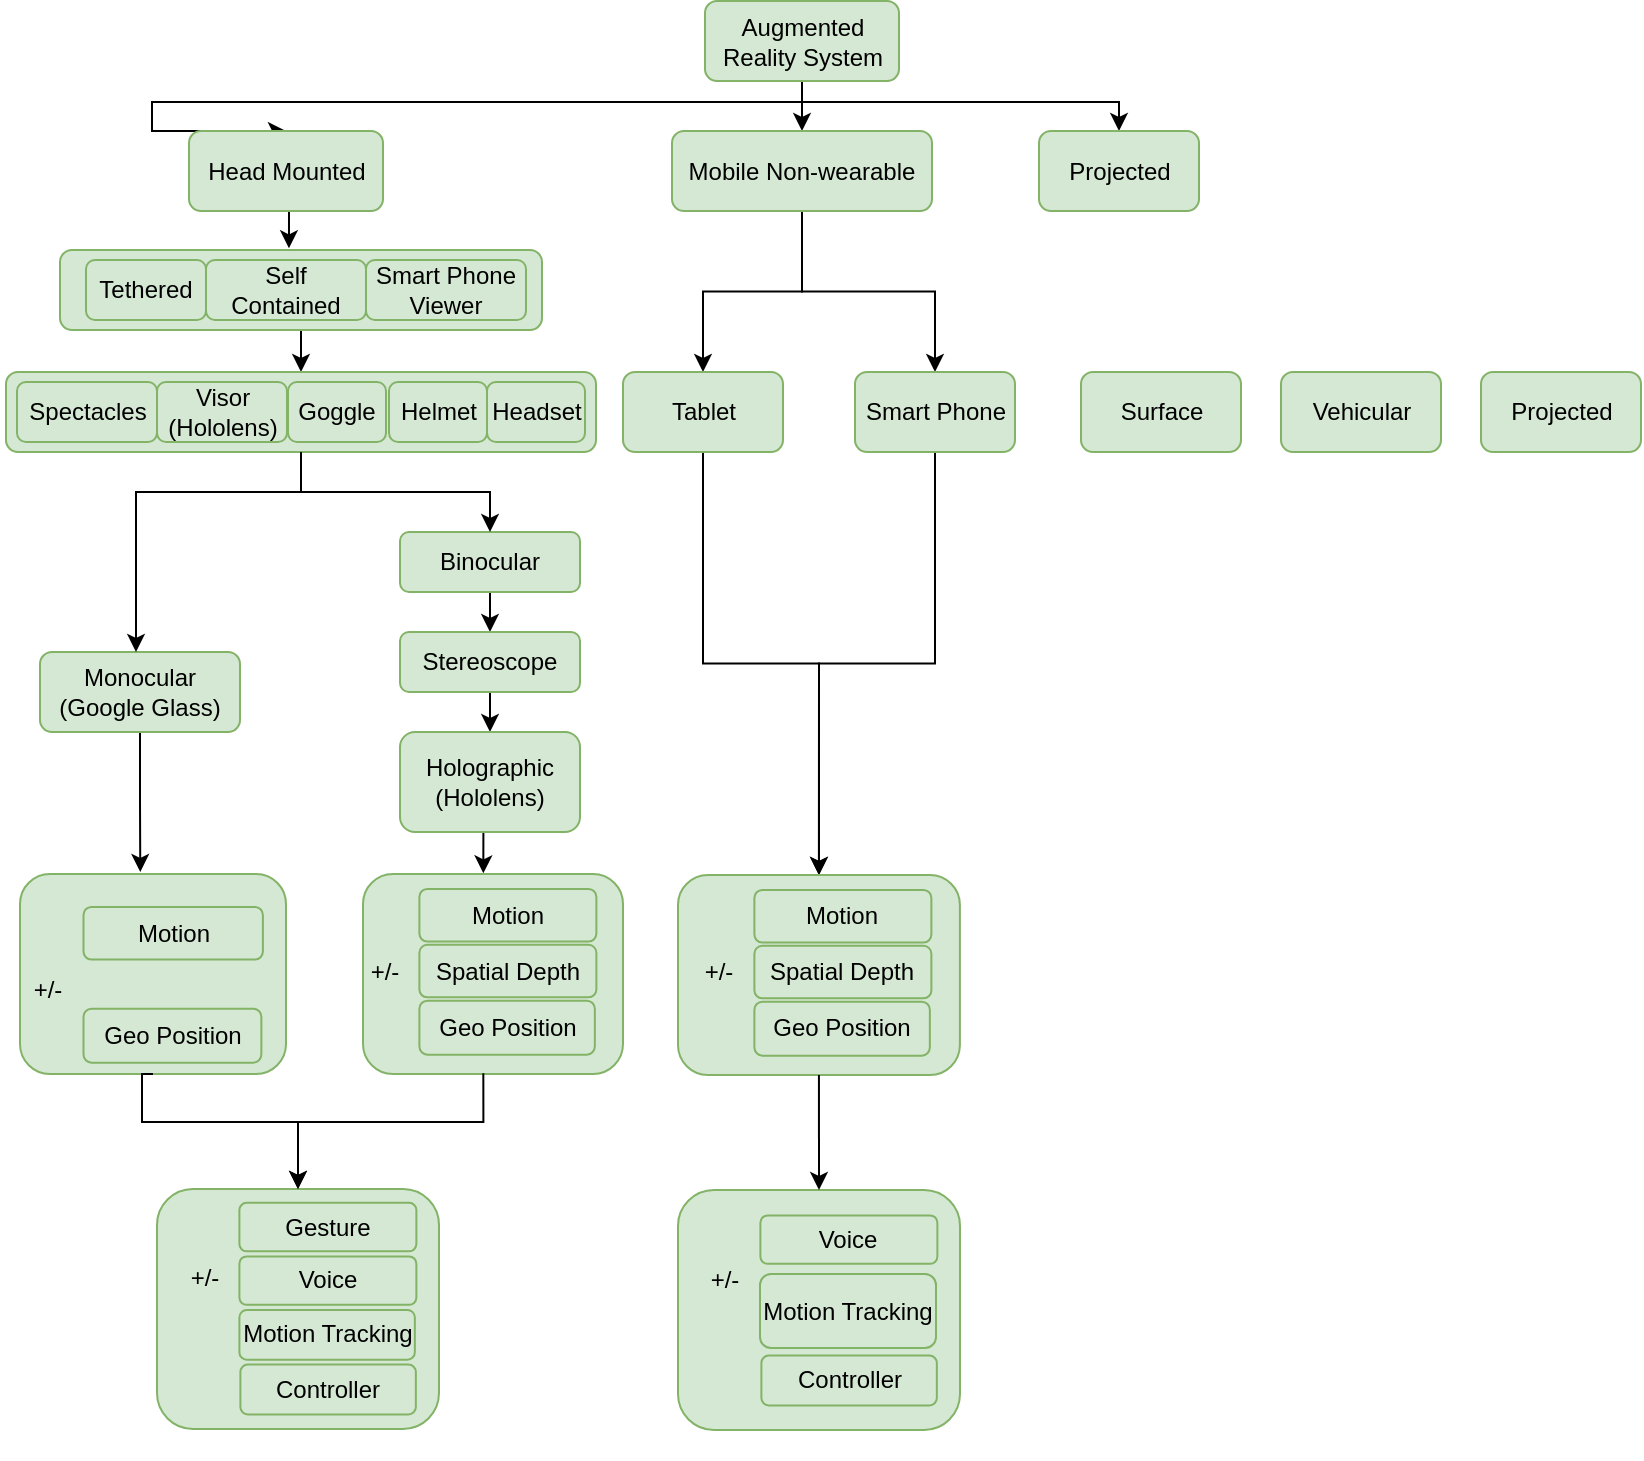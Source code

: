 <mxfile version="10.8.9" type="github"><diagram id="5TIKYM5dXn2SGyg6p6yH" name="Page-1"><mxGraphModel dx="1220" dy="1812" grid="1" gridSize="10" guides="1" tooltips="1" connect="1" arrows="1" fold="1" page="1" pageScale="1" pageWidth="827" pageHeight="1169" math="0" shadow="0"><root><mxCell id="0"/><mxCell id="1" parent="0"/><mxCell id="D5JC9058XjDMy4aqYF9T-18" style="edgeStyle=orthogonalEdgeStyle;rounded=0;orthogonalLoop=1;jettySize=auto;html=1;exitX=0.5;exitY=1;exitDx=0;exitDy=0;entryX=0.5;entryY=0;entryDx=0;entryDy=0;" edge="1" parent="1" source="CAWZZHjb0KEW7NAQgctz-1" target="CAWZZHjb0KEW7NAQgctz-3"><mxGeometry relative="1" as="geometry"/></mxCell><mxCell id="D5JC9058XjDMy4aqYF9T-19" style="edgeStyle=orthogonalEdgeStyle;rounded=0;orthogonalLoop=1;jettySize=auto;html=1;exitX=0.5;exitY=1;exitDx=0;exitDy=0;entryX=0.5;entryY=0;entryDx=0;entryDy=0;" edge="1" parent="1" source="CAWZZHjb0KEW7NAQgctz-1" target="CAWZZHjb0KEW7NAQgctz-2"><mxGeometry relative="1" as="geometry"><Array as="points"><mxPoint x="403" y="50"/><mxPoint x="78" y="50"/><mxPoint x="78" y="65"/></Array></mxGeometry></mxCell><mxCell id="D5JC9058XjDMy4aqYF9T-20" style="edgeStyle=orthogonalEdgeStyle;rounded=0;orthogonalLoop=1;jettySize=auto;html=1;exitX=0.5;exitY=1;exitDx=0;exitDy=0;entryX=0.5;entryY=0;entryDx=0;entryDy=0;" edge="1" parent="1" source="CAWZZHjb0KEW7NAQgctz-1" target="CAWZZHjb0KEW7NAQgctz-4"><mxGeometry relative="1" as="geometry"><Array as="points"><mxPoint x="403" y="50"/><mxPoint x="561" y="50"/></Array></mxGeometry></mxCell><mxCell id="CAWZZHjb0KEW7NAQgctz-1" value="Augmented Reality System" style="rounded=1;whiteSpace=wrap;html=1;fillColor=#d5e8d4;strokeColor=#82b366;" parent="1" vertex="1"><mxGeometry x="354.5" y="-0.5" width="97" height="40" as="geometry"/></mxCell><mxCell id="D5JC9058XjDMy4aqYF9T-21" style="edgeStyle=orthogonalEdgeStyle;rounded=0;orthogonalLoop=1;jettySize=auto;html=1;exitX=0.5;exitY=1;exitDx=0;exitDy=0;entryX=0.475;entryY=-0.021;entryDx=0;entryDy=0;entryPerimeter=0;" edge="1" parent="1" source="CAWZZHjb0KEW7NAQgctz-2" target="D5JC9058XjDMy4aqYF9T-9"><mxGeometry relative="1" as="geometry"/></mxCell><mxCell id="CAWZZHjb0KEW7NAQgctz-2" value="Head Mounted" style="rounded=1;whiteSpace=wrap;html=1;fillColor=#d5e8d4;strokeColor=#82b366;" parent="1" vertex="1"><mxGeometry x="96.5" y="64.5" width="97" height="40" as="geometry"/></mxCell><mxCell id="D5JC9058XjDMy4aqYF9T-81" style="edgeStyle=orthogonalEdgeStyle;rounded=0;orthogonalLoop=1;jettySize=auto;html=1;exitX=0.5;exitY=1;exitDx=0;exitDy=0;entryX=0.5;entryY=0;entryDx=0;entryDy=0;" edge="1" parent="1" source="CAWZZHjb0KEW7NAQgctz-3" target="D5JC9058XjDMy4aqYF9T-6"><mxGeometry relative="1" as="geometry"/></mxCell><mxCell id="D5JC9058XjDMy4aqYF9T-82" style="edgeStyle=orthogonalEdgeStyle;rounded=0;orthogonalLoop=1;jettySize=auto;html=1;exitX=0.5;exitY=1;exitDx=0;exitDy=0;entryX=0.5;entryY=0;entryDx=0;entryDy=0;" edge="1" parent="1" source="CAWZZHjb0KEW7NAQgctz-3" target="D5JC9058XjDMy4aqYF9T-7"><mxGeometry relative="1" as="geometry"/></mxCell><mxCell id="CAWZZHjb0KEW7NAQgctz-3" value="Mobile Non-wearable" style="rounded=1;whiteSpace=wrap;html=1;fillColor=#d5e8d4;strokeColor=#82b366;" parent="1" vertex="1"><mxGeometry x="338" y="64.5" width="130" height="40" as="geometry"/></mxCell><mxCell id="CAWZZHjb0KEW7NAQgctz-4" value="Projected" style="rounded=1;whiteSpace=wrap;html=1;fillColor=#d5e8d4;strokeColor=#82b366;" parent="1" vertex="1"><mxGeometry x="521.5" y="64.5" width="80" height="40" as="geometry"/></mxCell><mxCell id="D5JC9058XjDMy4aqYF9T-3" value="Surface" style="rounded=1;whiteSpace=wrap;html=1;fillColor=#d5e8d4;strokeColor=#82b366;" vertex="1" parent="1"><mxGeometry x="542.5" y="185" width="80" height="40" as="geometry"/></mxCell><mxCell id="D5JC9058XjDMy4aqYF9T-4" value="Vehicular" style="rounded=1;whiteSpace=wrap;html=1;fillColor=#d5e8d4;strokeColor=#82b366;" vertex="1" parent="1"><mxGeometry x="642.5" y="185" width="80" height="40" as="geometry"/></mxCell><mxCell id="D5JC9058XjDMy4aqYF9T-5" value="Projected" style="rounded=1;whiteSpace=wrap;html=1;fillColor=#d5e8d4;strokeColor=#82b366;" vertex="1" parent="1"><mxGeometry x="742.5" y="185" width="80" height="40" as="geometry"/></mxCell><mxCell id="D5JC9058XjDMy4aqYF9T-104" style="edgeStyle=orthogonalEdgeStyle;rounded=0;orthogonalLoop=1;jettySize=auto;html=1;exitX=0.5;exitY=1;exitDx=0;exitDy=0;entryX=0.5;entryY=0;entryDx=0;entryDy=0;" edge="1" parent="1" source="D5JC9058XjDMy4aqYF9T-6" target="D5JC9058XjDMy4aqYF9T-99"><mxGeometry relative="1" as="geometry"/></mxCell><mxCell id="D5JC9058XjDMy4aqYF9T-6" value="Tablet" style="rounded=1;whiteSpace=wrap;html=1;fillColor=#d5e8d4;strokeColor=#82b366;" vertex="1" parent="1"><mxGeometry x="313.5" y="185" width="80" height="40" as="geometry"/></mxCell><mxCell id="D5JC9058XjDMy4aqYF9T-112" style="edgeStyle=orthogonalEdgeStyle;rounded=0;orthogonalLoop=1;jettySize=auto;html=1;exitX=0.5;exitY=1;exitDx=0;exitDy=0;entryX=0.5;entryY=0;entryDx=0;entryDy=0;" edge="1" parent="1" source="D5JC9058XjDMy4aqYF9T-7" target="D5JC9058XjDMy4aqYF9T-99"><mxGeometry relative="1" as="geometry"/></mxCell><mxCell id="D5JC9058XjDMy4aqYF9T-7" value="Smart Phone" style="rounded=1;whiteSpace=wrap;html=1;fillColor=#d5e8d4;strokeColor=#82b366;" vertex="1" parent="1"><mxGeometry x="429.5" y="185" width="80" height="40" as="geometry"/></mxCell><mxCell id="D5JC9058XjDMy4aqYF9T-22" style="edgeStyle=orthogonalEdgeStyle;rounded=0;orthogonalLoop=1;jettySize=auto;html=1;exitX=0.5;exitY=1;exitDx=0;exitDy=0;entryX=0.5;entryY=0;entryDx=0;entryDy=0;" edge="1" parent="1" source="D5JC9058XjDMy4aqYF9T-9" target="D5JC9058XjDMy4aqYF9T-17"><mxGeometry relative="1" as="geometry"/></mxCell><mxCell id="D5JC9058XjDMy4aqYF9T-23" value="" style="group" vertex="1" connectable="0" parent="1"><mxGeometry x="5" y="185" width="295" height="40" as="geometry"/></mxCell><mxCell id="D5JC9058XjDMy4aqYF9T-17" value="" style="rounded=1;whiteSpace=wrap;html=1;fillColor=#d5e8d4;strokeColor=#82b366;" vertex="1" parent="D5JC9058XjDMy4aqYF9T-23"><mxGeometry width="295" height="40" as="geometry"/></mxCell><mxCell id="D5JC9058XjDMy4aqYF9T-8" value="Spectacles" style="rounded=1;whiteSpace=wrap;html=1;fillColor=#d5e8d4;strokeColor=#82b366;" vertex="1" parent="D5JC9058XjDMy4aqYF9T-23"><mxGeometry x="5.5" y="5" width="70" height="30" as="geometry"/></mxCell><mxCell id="D5JC9058XjDMy4aqYF9T-13" value="Visor&lt;br&gt;(Hololens)" style="rounded=1;whiteSpace=wrap;html=1;fillColor=#d5e8d4;strokeColor=#82b366;" vertex="1" parent="D5JC9058XjDMy4aqYF9T-23"><mxGeometry x="75.5" y="5" width="65" height="30" as="geometry"/></mxCell><mxCell id="D5JC9058XjDMy4aqYF9T-14" value="Goggle" style="rounded=1;whiteSpace=wrap;html=1;fillColor=#d5e8d4;strokeColor=#82b366;" vertex="1" parent="D5JC9058XjDMy4aqYF9T-23"><mxGeometry x="141" y="5" width="49" height="30" as="geometry"/></mxCell><mxCell id="D5JC9058XjDMy4aqYF9T-15" value="Helmet" style="rounded=1;whiteSpace=wrap;html=1;fillColor=#d5e8d4;strokeColor=#82b366;" vertex="1" parent="D5JC9058XjDMy4aqYF9T-23"><mxGeometry x="191.5" y="5" width="49" height="30" as="geometry"/></mxCell><mxCell id="D5JC9058XjDMy4aqYF9T-16" value="Headset" style="rounded=1;whiteSpace=wrap;html=1;fillColor=#d5e8d4;strokeColor=#82b366;" vertex="1" parent="D5JC9058XjDMy4aqYF9T-23"><mxGeometry x="240.5" y="5" width="49" height="30" as="geometry"/></mxCell><mxCell id="D5JC9058XjDMy4aqYF9T-24" value="" style="group" vertex="1" connectable="0" parent="1"><mxGeometry x="32" y="124" width="241" height="40" as="geometry"/></mxCell><mxCell id="D5JC9058XjDMy4aqYF9T-9" value="" style="rounded=1;whiteSpace=wrap;html=1;fillColor=#d5e8d4;strokeColor=#82b366;" vertex="1" parent="D5JC9058XjDMy4aqYF9T-24"><mxGeometry width="241" height="40" as="geometry"/></mxCell><mxCell id="D5JC9058XjDMy4aqYF9T-10" value="Tethered" style="rounded=1;whiteSpace=wrap;html=1;fillColor=#d5e8d4;strokeColor=#82b366;" vertex="1" parent="D5JC9058XjDMy4aqYF9T-24"><mxGeometry x="13" y="5" width="60" height="30" as="geometry"/></mxCell><mxCell id="D5JC9058XjDMy4aqYF9T-11" value="Self Contained" style="rounded=1;whiteSpace=wrap;html=1;fillColor=#d5e8d4;strokeColor=#82b366;" vertex="1" parent="D5JC9058XjDMy4aqYF9T-24"><mxGeometry x="73" y="5" width="80" height="30" as="geometry"/></mxCell><mxCell id="D5JC9058XjDMy4aqYF9T-12" value="Smart Phone Viewer" style="rounded=1;whiteSpace=wrap;html=1;fillColor=#d5e8d4;strokeColor=#82b366;" vertex="1" parent="D5JC9058XjDMy4aqYF9T-24"><mxGeometry x="153" y="5" width="80" height="30" as="geometry"/></mxCell><mxCell id="D5JC9058XjDMy4aqYF9T-70" style="edgeStyle=orthogonalEdgeStyle;rounded=0;orthogonalLoop=1;jettySize=auto;html=1;exitX=0.5;exitY=1;exitDx=0;exitDy=0;" edge="1" parent="1" source="D5JC9058XjDMy4aqYF9T-25"><mxGeometry relative="1" as="geometry"><mxPoint x="72.143" y="435" as="targetPoint"/></mxGeometry></mxCell><mxCell id="D5JC9058XjDMy4aqYF9T-25" value="Monocular&lt;br&gt;(Google Glass)&lt;br&gt;" style="rounded=1;whiteSpace=wrap;html=1;fillColor=#d5e8d4;strokeColor=#82b366;" vertex="1" parent="1"><mxGeometry x="22" y="325" width="100" height="40" as="geometry"/></mxCell><mxCell id="D5JC9058XjDMy4aqYF9T-30" style="edgeStyle=orthogonalEdgeStyle;rounded=0;orthogonalLoop=1;jettySize=auto;html=1;exitX=0.5;exitY=1;exitDx=0;exitDy=0;entryX=0.5;entryY=0;entryDx=0;entryDy=0;" edge="1" parent="1" source="D5JC9058XjDMy4aqYF9T-26" target="D5JC9058XjDMy4aqYF9T-27"><mxGeometry relative="1" as="geometry"/></mxCell><mxCell id="D5JC9058XjDMy4aqYF9T-26" value="Binocular" style="rounded=1;whiteSpace=wrap;html=1;fillColor=#d5e8d4;strokeColor=#82b366;" vertex="1" parent="1"><mxGeometry x="202" y="265" width="90" height="30" as="geometry"/></mxCell><mxCell id="D5JC9058XjDMy4aqYF9T-33" style="edgeStyle=orthogonalEdgeStyle;rounded=0;orthogonalLoop=1;jettySize=auto;html=1;exitX=0.5;exitY=1;exitDx=0;exitDy=0;entryX=0.5;entryY=0;entryDx=0;entryDy=0;" edge="1" parent="1" source="D5JC9058XjDMy4aqYF9T-27" target="D5JC9058XjDMy4aqYF9T-32"><mxGeometry relative="1" as="geometry"/></mxCell><mxCell id="D5JC9058XjDMy4aqYF9T-27" value="Stereoscope" style="rounded=1;whiteSpace=wrap;html=1;fillColor=#d5e8d4;strokeColor=#82b366;" vertex="1" parent="1"><mxGeometry x="202" y="315" width="90" height="30" as="geometry"/></mxCell><mxCell id="D5JC9058XjDMy4aqYF9T-28" style="edgeStyle=orthogonalEdgeStyle;rounded=0;orthogonalLoop=1;jettySize=auto;html=1;exitX=0.5;exitY=1;exitDx=0;exitDy=0;" edge="1" parent="1" source="D5JC9058XjDMy4aqYF9T-17" target="D5JC9058XjDMy4aqYF9T-25"><mxGeometry relative="1" as="geometry"><Array as="points"><mxPoint x="153" y="245"/><mxPoint x="70" y="245"/></Array></mxGeometry></mxCell><mxCell id="D5JC9058XjDMy4aqYF9T-31" style="edgeStyle=orthogonalEdgeStyle;rounded=0;orthogonalLoop=1;jettySize=auto;html=1;exitX=0.5;exitY=1;exitDx=0;exitDy=0;entryX=0.5;entryY=0;entryDx=0;entryDy=0;" edge="1" parent="1" source="D5JC9058XjDMy4aqYF9T-17" target="D5JC9058XjDMy4aqYF9T-26"><mxGeometry relative="1" as="geometry"/></mxCell><mxCell id="D5JC9058XjDMy4aqYF9T-66" style="edgeStyle=orthogonalEdgeStyle;rounded=0;orthogonalLoop=1;jettySize=auto;html=1;exitX=0.5;exitY=1;exitDx=0;exitDy=0;entryX=0.5;entryY=0;entryDx=0;entryDy=0;" edge="1" parent="1" source="D5JC9058XjDMy4aqYF9T-32"><mxGeometry relative="1" as="geometry"><mxPoint x="243.667" y="435.667" as="targetPoint"/></mxGeometry></mxCell><mxCell id="D5JC9058XjDMy4aqYF9T-32" value="Holographic&lt;br&gt;(Hololens)&lt;br&gt;" style="rounded=1;whiteSpace=wrap;html=1;fillColor=#d5e8d4;strokeColor=#82b366;" vertex="1" parent="1"><mxGeometry x="202" y="365" width="90" height="50" as="geometry"/></mxCell><mxCell id="D5JC9058XjDMy4aqYF9T-42" value="" style="group" vertex="1" connectable="0" parent="1"><mxGeometry x="103.5" y="436" width="210" height="105" as="geometry"/></mxCell><mxCell id="D5JC9058XjDMy4aqYF9T-34" value="" style="group" vertex="1" connectable="0" parent="D5JC9058XjDMy4aqYF9T-42"><mxGeometry width="210" height="105" as="geometry"/></mxCell><mxCell id="D5JC9058XjDMy4aqYF9T-35" value="" style="rounded=1;whiteSpace=wrap;html=1;fillColor=#d5e8d4;strokeColor=#82b366;" vertex="1" parent="D5JC9058XjDMy4aqYF9T-34"><mxGeometry x="80" width="130" height="100" as="geometry"/></mxCell><mxCell id="D5JC9058XjDMy4aqYF9T-37" value="Motion" style="rounded=1;whiteSpace=wrap;html=1;fillColor=#d5e8d4;strokeColor=#82b366;" vertex="1" parent="D5JC9058XjDMy4aqYF9T-34"><mxGeometry x="108.196" y="7.5" width="88.495" height="26.25" as="geometry"/></mxCell><mxCell id="D5JC9058XjDMy4aqYF9T-38" value="Spatial Depth" style="rounded=1;whiteSpace=wrap;html=1;fillColor=#d5e8d4;strokeColor=#82b366;" vertex="1" parent="D5JC9058XjDMy4aqYF9T-34"><mxGeometry x="108.196" y="35.413" width="88.495" height="26.25" as="geometry"/></mxCell><mxCell id="D5JC9058XjDMy4aqYF9T-39" value="Geo Position" style="rounded=1;whiteSpace=wrap;html=1;fillColor=#d5e8d4;strokeColor=#82b366;" vertex="1" parent="D5JC9058XjDMy4aqYF9T-34"><mxGeometry x="108.196" y="63.326" width="87.732" height="27.0" as="geometry"/></mxCell><mxCell id="D5JC9058XjDMy4aqYF9T-41" value="+/-" style="text;html=1;strokeColor=none;fillColor=none;align=center;verticalAlign=middle;whiteSpace=wrap;rounded=0;" vertex="1" parent="D5JC9058XjDMy4aqYF9T-34"><mxGeometry x="73.167" y="38.5" width="35.238" height="20" as="geometry"/></mxCell><mxCell id="D5JC9058XjDMy4aqYF9T-43" value="" style="group" vertex="1" connectable="0" parent="1"><mxGeometry x="80.5" y="598.5" width="148" height="130" as="geometry"/></mxCell><mxCell id="D5JC9058XjDMy4aqYF9T-44" value="" style="group" vertex="1" connectable="0" parent="D5JC9058XjDMy4aqYF9T-43"><mxGeometry width="148" height="120" as="geometry"/></mxCell><mxCell id="D5JC9058XjDMy4aqYF9T-45" value="" style="rounded=1;whiteSpace=wrap;html=1;fillColor=#d5e8d4;strokeColor=#82b366;" vertex="1" parent="D5JC9058XjDMy4aqYF9T-44"><mxGeometry y="-5" width="141" height="120" as="geometry"/></mxCell><mxCell id="D5JC9058XjDMy4aqYF9T-46" value="Gesture" style="rounded=1;whiteSpace=wrap;html=1;fillColor=#d5e8d4;strokeColor=#82b366;" vertex="1" parent="D5JC9058XjDMy4aqYF9T-44"><mxGeometry x="41.196" y="1.923" width="88.495" height="24.231" as="geometry"/></mxCell><mxCell id="D5JC9058XjDMy4aqYF9T-47" value="Voice" style="rounded=1;whiteSpace=wrap;html=1;fillColor=#d5e8d4;strokeColor=#82b366;" vertex="1" parent="D5JC9058XjDMy4aqYF9T-44"><mxGeometry x="41.196" y="28.689" width="88.495" height="24.231" as="geometry"/></mxCell><mxCell id="D5JC9058XjDMy4aqYF9T-48" value="Motion Tracking" style="rounded=1;whiteSpace=wrap;html=1;fillColor=#d5e8d4;strokeColor=#82b366;" vertex="1" parent="D5JC9058XjDMy4aqYF9T-44"><mxGeometry x="41.196" y="55.455" width="87.732" height="24.923" as="geometry"/></mxCell><mxCell id="D5JC9058XjDMy4aqYF9T-49" value="+/-" style="text;html=1;strokeColor=none;fillColor=none;align=center;verticalAlign=middle;whiteSpace=wrap;rounded=0;" vertex="1" parent="D5JC9058XjDMy4aqYF9T-44"><mxGeometry x="6.167" y="30.538" width="35.238" height="18.462" as="geometry"/></mxCell><mxCell id="D5JC9058XjDMy4aqYF9T-50" value="Controller" style="rounded=1;whiteSpace=wrap;html=1;fillColor=#d5e8d4;strokeColor=#82b366;" vertex="1" parent="D5JC9058XjDMy4aqYF9T-44"><mxGeometry x="41.696" y="82.763" width="87.732" height="24.923" as="geometry"/></mxCell><mxCell id="D5JC9058XjDMy4aqYF9T-59" value="" style="group" vertex="1" connectable="0" parent="1"><mxGeometry x="2" y="445" width="150" height="105" as="geometry"/></mxCell><mxCell id="D5JC9058XjDMy4aqYF9T-60" value="" style="group" vertex="1" connectable="0" parent="D5JC9058XjDMy4aqYF9T-59"><mxGeometry width="150.0" height="105" as="geometry"/></mxCell><mxCell id="D5JC9058XjDMy4aqYF9T-61" value="" style="rounded=1;whiteSpace=wrap;html=1;fillColor=#d5e8d4;strokeColor=#82b366;" vertex="1" parent="D5JC9058XjDMy4aqYF9T-60"><mxGeometry x="10" y="-9" width="133" height="100" as="geometry"/></mxCell><mxCell id="D5JC9058XjDMy4aqYF9T-62" value="Motion" style="rounded=1;whiteSpace=wrap;html=1;fillColor=#d5e8d4;strokeColor=#82b366;" vertex="1" parent="D5JC9058XjDMy4aqYF9T-60"><mxGeometry x="41.753" y="7.5" width="89.691" height="26.25" as="geometry"/></mxCell><mxCell id="D5JC9058XjDMy4aqYF9T-64" value="Geo Position" style="rounded=1;whiteSpace=wrap;html=1;fillColor=#d5e8d4;strokeColor=#82b366;" vertex="1" parent="D5JC9058XjDMy4aqYF9T-60"><mxGeometry x="41.753" y="58.326" width="88.918" height="27.0" as="geometry"/></mxCell><mxCell id="D5JC9058XjDMy4aqYF9T-65" value="+/-" style="text;html=1;strokeColor=none;fillColor=none;align=center;verticalAlign=middle;whiteSpace=wrap;rounded=0;" vertex="1" parent="D5JC9058XjDMy4aqYF9T-60"><mxGeometry x="6.25" y="38.5" width="35.714" height="20" as="geometry"/></mxCell><mxCell id="D5JC9058XjDMy4aqYF9T-78" style="edgeStyle=orthogonalEdgeStyle;rounded=0;orthogonalLoop=1;jettySize=auto;html=1;exitX=0.5;exitY=1;exitDx=0;exitDy=0;entryX=0.5;entryY=0;entryDx=0;entryDy=0;" edge="1" parent="1" source="D5JC9058XjDMy4aqYF9T-61" target="D5JC9058XjDMy4aqYF9T-45"><mxGeometry relative="1" as="geometry"><mxPoint x="73" y="569.5" as="targetPoint"/><Array as="points"><mxPoint x="73" y="560"/><mxPoint x="151" y="560"/></Array></mxGeometry></mxCell><mxCell id="D5JC9058XjDMy4aqYF9T-80" style="edgeStyle=orthogonalEdgeStyle;rounded=0;orthogonalLoop=1;jettySize=auto;html=1;exitX=0.5;exitY=1;exitDx=0;exitDy=0;entryX=0.5;entryY=0;entryDx=0;entryDy=0;" edge="1" parent="1" target="D5JC9058XjDMy4aqYF9T-45"><mxGeometry relative="1" as="geometry"><mxPoint x="243.667" y="535.667" as="sourcePoint"/><Array as="points"><mxPoint x="244" y="560"/><mxPoint x="151" y="560"/></Array></mxGeometry></mxCell><mxCell id="D5JC9058XjDMy4aqYF9T-97" value="" style="group" vertex="1" connectable="0" parent="1"><mxGeometry x="338" y="436.5" width="148" height="105" as="geometry"/></mxCell><mxCell id="D5JC9058XjDMy4aqYF9T-98" value="" style="group" vertex="1" connectable="0" parent="D5JC9058XjDMy4aqYF9T-97"><mxGeometry width="148" height="105" as="geometry"/></mxCell><mxCell id="D5JC9058XjDMy4aqYF9T-99" value="" style="rounded=1;whiteSpace=wrap;html=1;fillColor=#d5e8d4;strokeColor=#82b366;" vertex="1" parent="D5JC9058XjDMy4aqYF9T-98"><mxGeometry x="3" width="140.952" height="100" as="geometry"/></mxCell><mxCell id="D5JC9058XjDMy4aqYF9T-100" value="Motion" style="rounded=1;whiteSpace=wrap;html=1;fillColor=#d5e8d4;strokeColor=#82b366;" vertex="1" parent="D5JC9058XjDMy4aqYF9T-98"><mxGeometry x="41.196" y="7.5" width="88.495" height="26.25" as="geometry"/></mxCell><mxCell id="D5JC9058XjDMy4aqYF9T-101" value="Spatial Depth" style="rounded=1;whiteSpace=wrap;html=1;fillColor=#d5e8d4;strokeColor=#82b366;" vertex="1" parent="D5JC9058XjDMy4aqYF9T-98"><mxGeometry x="41.196" y="35.413" width="88.495" height="26.25" as="geometry"/></mxCell><mxCell id="D5JC9058XjDMy4aqYF9T-102" value="Geo Position" style="rounded=1;whiteSpace=wrap;html=1;fillColor=#d5e8d4;strokeColor=#82b366;" vertex="1" parent="D5JC9058XjDMy4aqYF9T-98"><mxGeometry x="41.196" y="63.326" width="87.732" height="27.0" as="geometry"/></mxCell><mxCell id="D5JC9058XjDMy4aqYF9T-103" value="+/-" style="text;html=1;strokeColor=none;fillColor=none;align=center;verticalAlign=middle;whiteSpace=wrap;rounded=0;" vertex="1" parent="D5JC9058XjDMy4aqYF9T-98"><mxGeometry x="6.167" y="38.5" width="35.238" height="20" as="geometry"/></mxCell><mxCell id="D5JC9058XjDMy4aqYF9T-105" value="" style="group" vertex="1" connectable="0" parent="1"><mxGeometry x="341" y="594" width="148" height="120" as="geometry"/></mxCell><mxCell id="D5JC9058XjDMy4aqYF9T-106" value="" style="rounded=1;whiteSpace=wrap;html=1;fillColor=#d5e8d4;strokeColor=#82b366;" vertex="1" parent="D5JC9058XjDMy4aqYF9T-105"><mxGeometry width="141" height="120" as="geometry"/></mxCell><mxCell id="D5JC9058XjDMy4aqYF9T-108" value="Voice" style="rounded=1;whiteSpace=wrap;html=1;fillColor=#d5e8d4;strokeColor=#82b366;" vertex="1" parent="D5JC9058XjDMy4aqYF9T-105"><mxGeometry x="41.196" y="12.689" width="88.495" height="24.231" as="geometry"/></mxCell><mxCell id="D5JC9058XjDMy4aqYF9T-109" value="Motion Tracking" style="rounded=1;whiteSpace=wrap;html=1;fillColor=#d5e8d4;strokeColor=#82b366;" vertex="1" parent="D5JC9058XjDMy4aqYF9T-105"><mxGeometry x="41" y="42" width="88" height="37" as="geometry"/></mxCell><mxCell id="D5JC9058XjDMy4aqYF9T-110" value="+/-" style="text;html=1;strokeColor=none;fillColor=none;align=center;verticalAlign=middle;whiteSpace=wrap;rounded=0;" vertex="1" parent="D5JC9058XjDMy4aqYF9T-105"><mxGeometry x="6.167" y="35.538" width="35.238" height="18.462" as="geometry"/></mxCell><mxCell id="D5JC9058XjDMy4aqYF9T-111" value="Controller" style="rounded=1;whiteSpace=wrap;html=1;fillColor=#d5e8d4;strokeColor=#82b366;" vertex="1" parent="D5JC9058XjDMy4aqYF9T-105"><mxGeometry x="41.696" y="82.763" width="87.732" height="24.923" as="geometry"/></mxCell><mxCell id="D5JC9058XjDMy4aqYF9T-113" style="edgeStyle=orthogonalEdgeStyle;rounded=0;orthogonalLoop=1;jettySize=auto;html=1;exitX=0.5;exitY=1;exitDx=0;exitDy=0;entryX=0.5;entryY=0;entryDx=0;entryDy=0;" edge="1" parent="1" source="D5JC9058XjDMy4aqYF9T-99" target="D5JC9058XjDMy4aqYF9T-106"><mxGeometry relative="1" as="geometry"/></mxCell></root></mxGraphModel></diagram></mxfile>